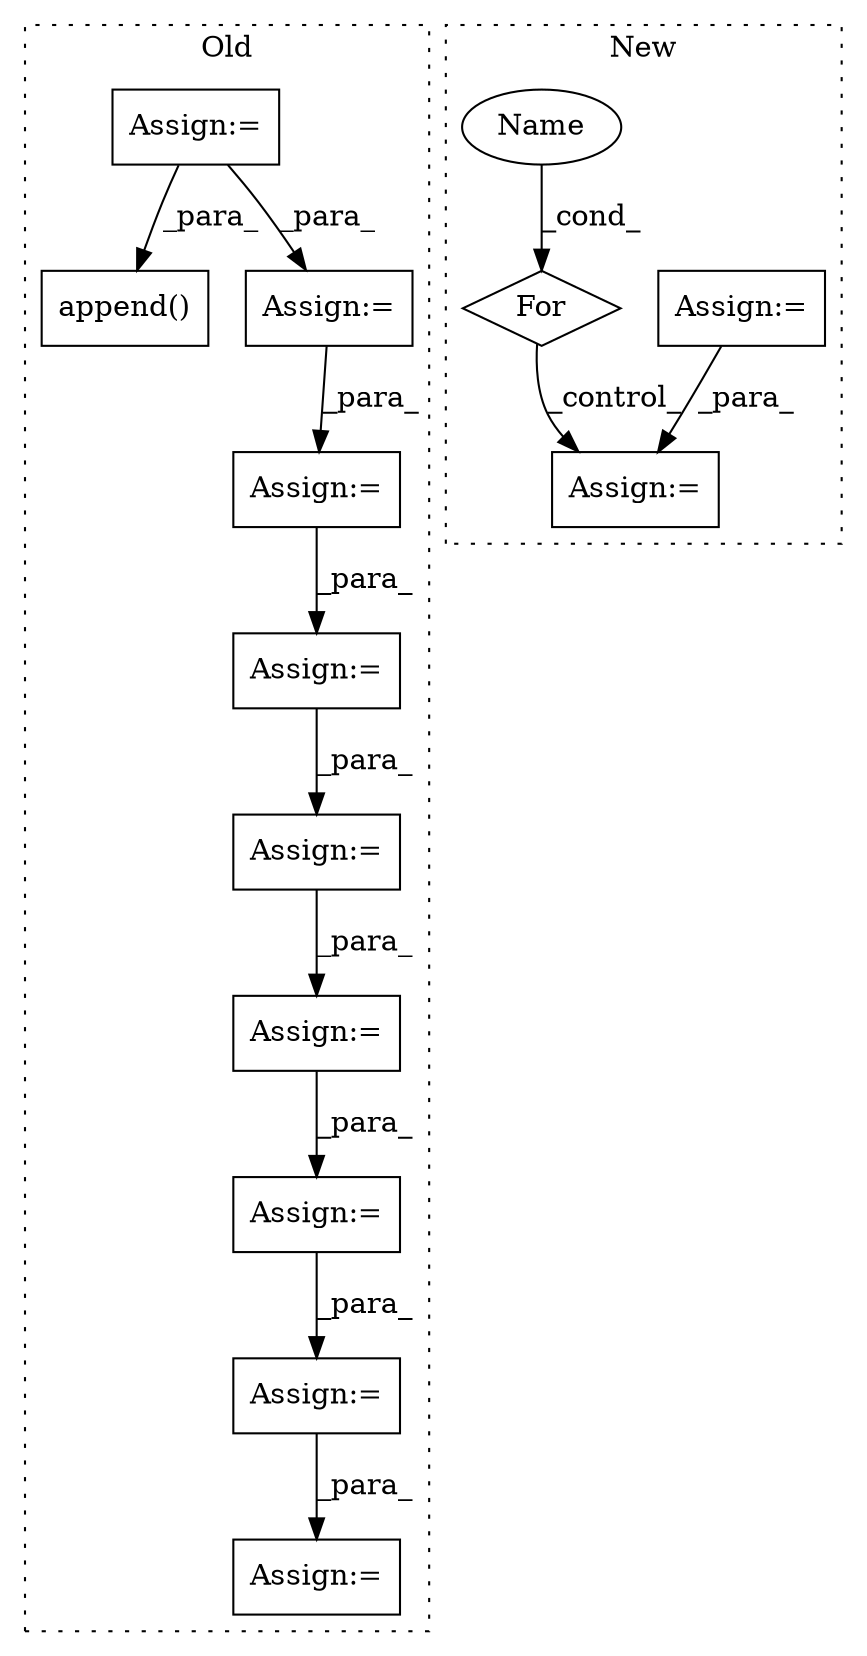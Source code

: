 digraph G {
subgraph cluster0 {
1 [label="append()" a="75" s="4826,4847" l="18,1" shape="box"];
3 [label="Assign:=" a="68" s="4798" l="3" shape="box"];
6 [label="Assign:=" a="68" s="4860" l="3" shape="box"];
8 [label="Assign:=" a="68" s="5012" l="3" shape="box"];
9 [label="Assign:=" a="68" s="4983" l="3" shape="box"];
10 [label="Assign:=" a="68" s="5129" l="3" shape="box"];
11 [label="Assign:=" a="68" s="5199" l="3" shape="box"];
12 [label="Assign:=" a="68" s="4907" l="3" shape="box"];
13 [label="Assign:=" a="68" s="5082" l="3" shape="box"];
14 [label="Assign:=" a="68" s="5158" l="3" shape="box"];
label = "Old";
style="dotted";
}
subgraph cluster1 {
2 [label="For" a="107" s="4598,4623" l="4,14" shape="diamond"];
4 [label="Assign:=" a="68" s="4640" l="3" shape="box"];
5 [label="Assign:=" a="68" s="4508" l="3" shape="box"];
7 [label="Name" a="87" s="4602" l="5" shape="ellipse"];
label = "New";
style="dotted";
}
2 -> 4 [label="_control_"];
3 -> 1 [label="_para_"];
3 -> 6 [label="_para_"];
5 -> 4 [label="_para_"];
6 -> 12 [label="_para_"];
7 -> 2 [label="_cond_"];
8 -> 13 [label="_para_"];
9 -> 8 [label="_para_"];
10 -> 14 [label="_para_"];
12 -> 9 [label="_para_"];
13 -> 10 [label="_para_"];
14 -> 11 [label="_para_"];
}
